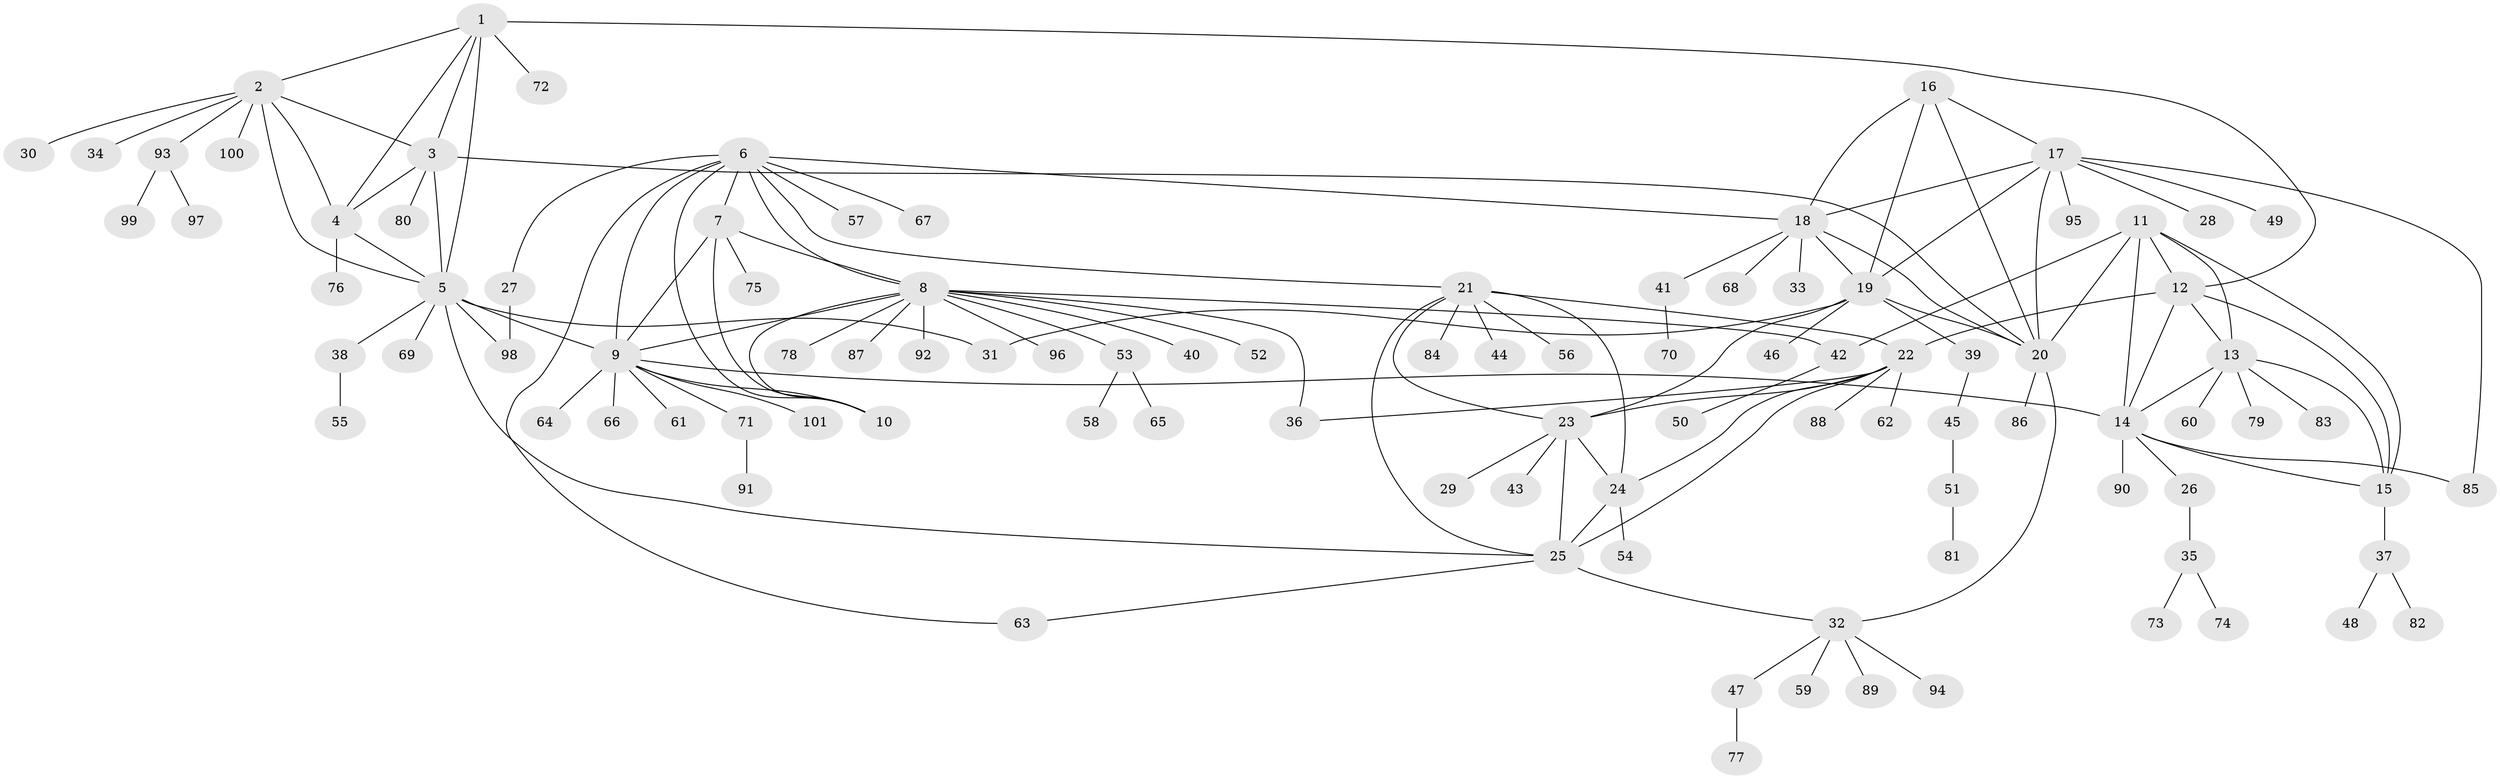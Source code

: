 // Generated by graph-tools (version 1.1) at 2025/11/02/27/25 16:11:35]
// undirected, 101 vertices, 143 edges
graph export_dot {
graph [start="1"]
  node [color=gray90,style=filled];
  1;
  2;
  3;
  4;
  5;
  6;
  7;
  8;
  9;
  10;
  11;
  12;
  13;
  14;
  15;
  16;
  17;
  18;
  19;
  20;
  21;
  22;
  23;
  24;
  25;
  26;
  27;
  28;
  29;
  30;
  31;
  32;
  33;
  34;
  35;
  36;
  37;
  38;
  39;
  40;
  41;
  42;
  43;
  44;
  45;
  46;
  47;
  48;
  49;
  50;
  51;
  52;
  53;
  54;
  55;
  56;
  57;
  58;
  59;
  60;
  61;
  62;
  63;
  64;
  65;
  66;
  67;
  68;
  69;
  70;
  71;
  72;
  73;
  74;
  75;
  76;
  77;
  78;
  79;
  80;
  81;
  82;
  83;
  84;
  85;
  86;
  87;
  88;
  89;
  90;
  91;
  92;
  93;
  94;
  95;
  96;
  97;
  98;
  99;
  100;
  101;
  1 -- 2;
  1 -- 3;
  1 -- 4;
  1 -- 5;
  1 -- 12;
  1 -- 72;
  2 -- 3;
  2 -- 4;
  2 -- 5;
  2 -- 30;
  2 -- 34;
  2 -- 93;
  2 -- 100;
  3 -- 4;
  3 -- 5;
  3 -- 20;
  3 -- 80;
  4 -- 5;
  4 -- 76;
  5 -- 9;
  5 -- 25;
  5 -- 31;
  5 -- 38;
  5 -- 69;
  5 -- 98;
  6 -- 7;
  6 -- 8;
  6 -- 9;
  6 -- 10;
  6 -- 18;
  6 -- 21;
  6 -- 27;
  6 -- 57;
  6 -- 63;
  6 -- 67;
  7 -- 8;
  7 -- 9;
  7 -- 10;
  7 -- 75;
  8 -- 9;
  8 -- 10;
  8 -- 36;
  8 -- 40;
  8 -- 42;
  8 -- 52;
  8 -- 53;
  8 -- 78;
  8 -- 87;
  8 -- 92;
  8 -- 96;
  9 -- 10;
  9 -- 14;
  9 -- 61;
  9 -- 64;
  9 -- 66;
  9 -- 71;
  9 -- 101;
  11 -- 12;
  11 -- 13;
  11 -- 14;
  11 -- 15;
  11 -- 20;
  11 -- 42;
  12 -- 13;
  12 -- 14;
  12 -- 15;
  12 -- 22;
  13 -- 14;
  13 -- 15;
  13 -- 60;
  13 -- 79;
  13 -- 83;
  14 -- 15;
  14 -- 26;
  14 -- 85;
  14 -- 90;
  15 -- 37;
  16 -- 17;
  16 -- 18;
  16 -- 19;
  16 -- 20;
  17 -- 18;
  17 -- 19;
  17 -- 20;
  17 -- 28;
  17 -- 49;
  17 -- 85;
  17 -- 95;
  18 -- 19;
  18 -- 20;
  18 -- 33;
  18 -- 41;
  18 -- 68;
  19 -- 20;
  19 -- 23;
  19 -- 31;
  19 -- 39;
  19 -- 46;
  20 -- 32;
  20 -- 86;
  21 -- 22;
  21 -- 23;
  21 -- 24;
  21 -- 25;
  21 -- 44;
  21 -- 56;
  21 -- 84;
  22 -- 23;
  22 -- 24;
  22 -- 25;
  22 -- 36;
  22 -- 62;
  22 -- 88;
  23 -- 24;
  23 -- 25;
  23 -- 29;
  23 -- 43;
  24 -- 25;
  24 -- 54;
  25 -- 32;
  25 -- 63;
  26 -- 35;
  27 -- 98;
  32 -- 47;
  32 -- 59;
  32 -- 89;
  32 -- 94;
  35 -- 73;
  35 -- 74;
  37 -- 48;
  37 -- 82;
  38 -- 55;
  39 -- 45;
  41 -- 70;
  42 -- 50;
  45 -- 51;
  47 -- 77;
  51 -- 81;
  53 -- 58;
  53 -- 65;
  71 -- 91;
  93 -- 97;
  93 -- 99;
}
